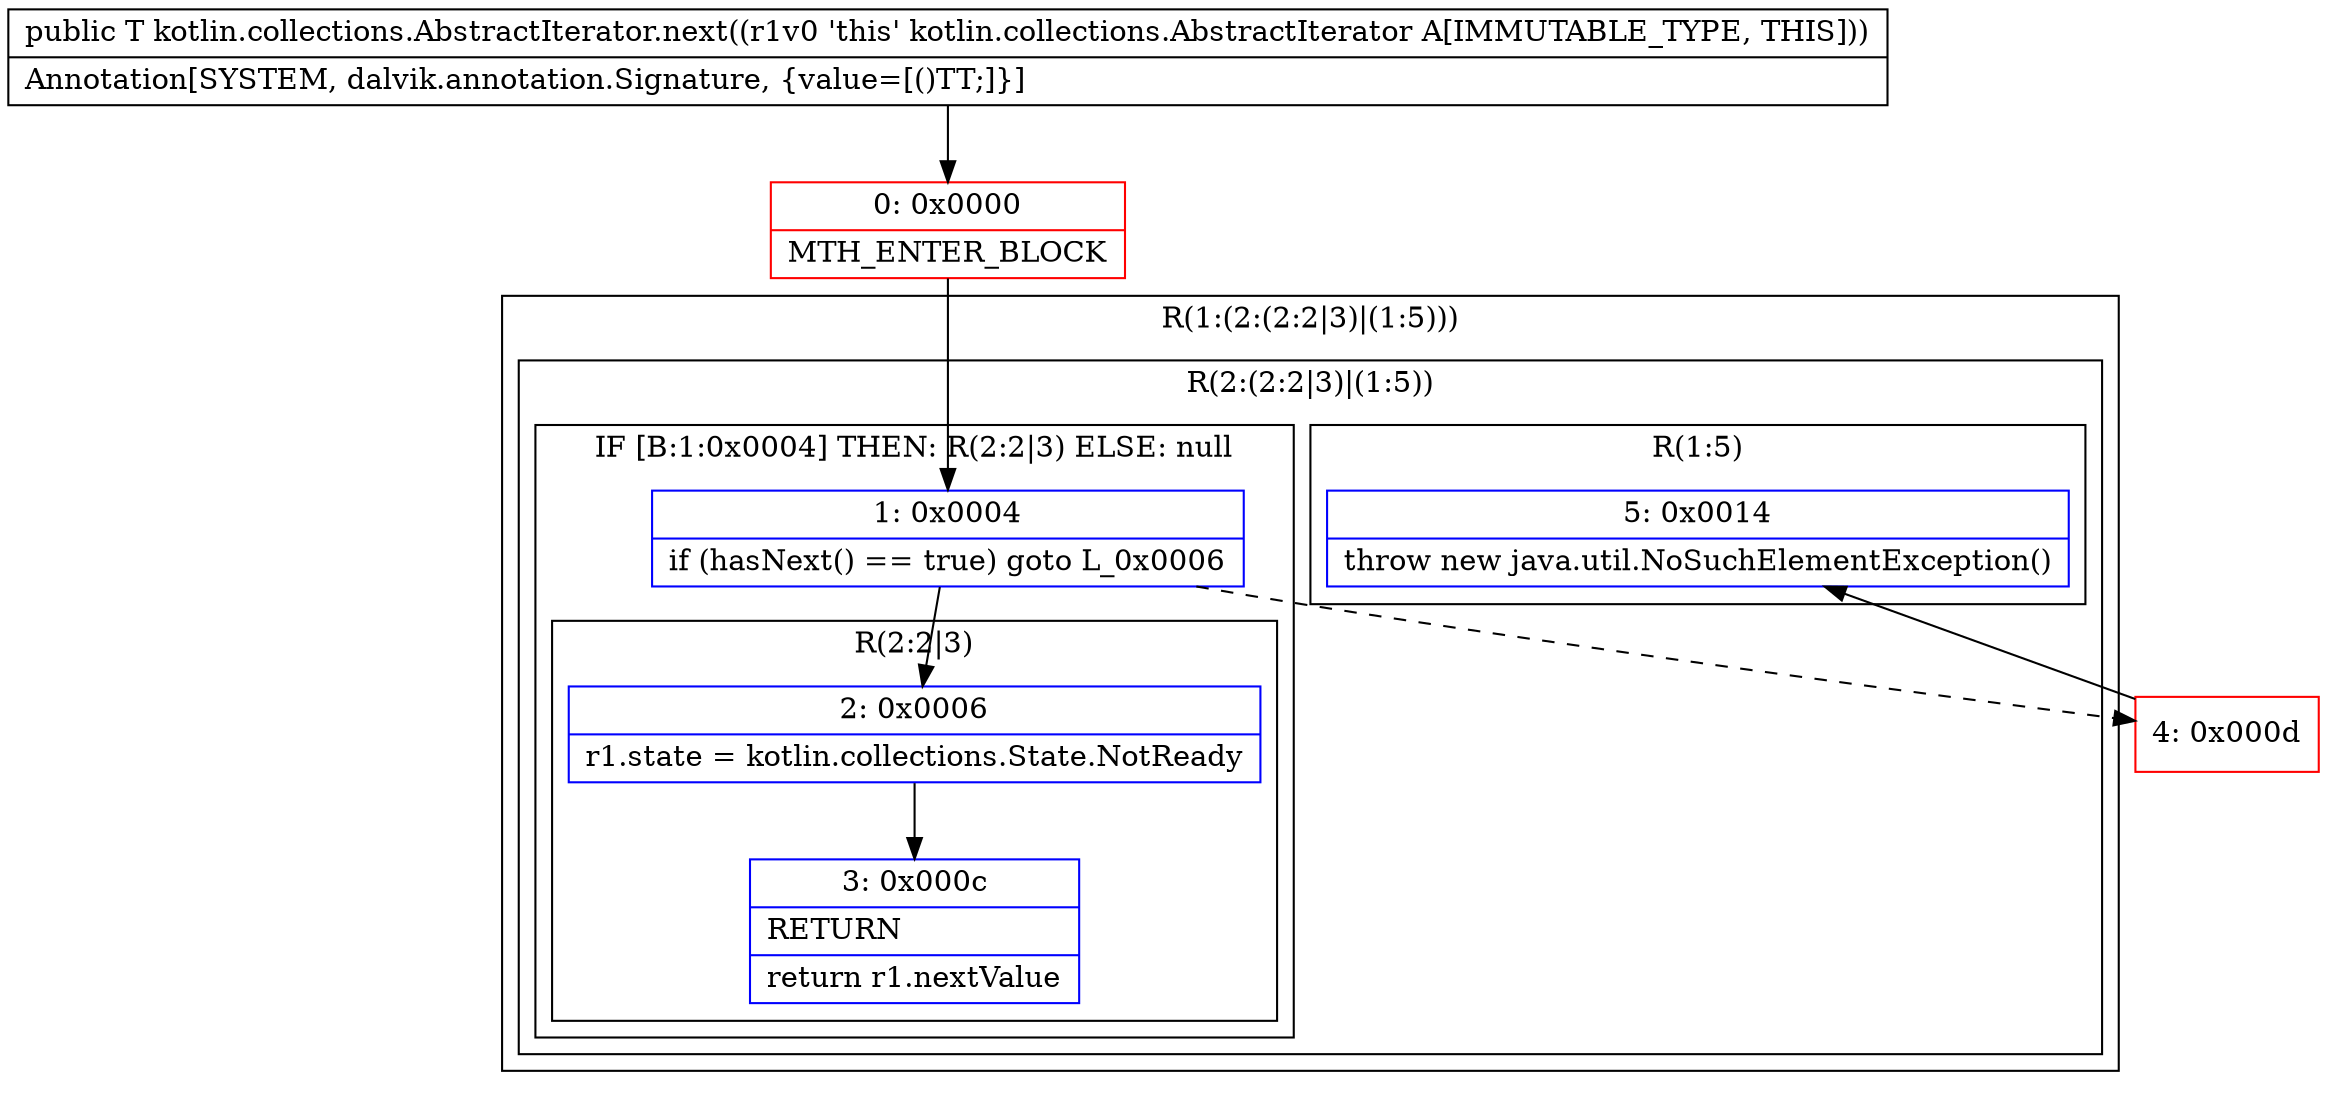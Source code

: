 digraph "CFG forkotlin.collections.AbstractIterator.next()Ljava\/lang\/Object;" {
subgraph cluster_Region_1544296705 {
label = "R(1:(2:(2:2|3)|(1:5)))";
node [shape=record,color=blue];
subgraph cluster_Region_1080332133 {
label = "R(2:(2:2|3)|(1:5))";
node [shape=record,color=blue];
subgraph cluster_IfRegion_11410844 {
label = "IF [B:1:0x0004] THEN: R(2:2|3) ELSE: null";
node [shape=record,color=blue];
Node_1 [shape=record,label="{1\:\ 0x0004|if (hasNext() == true) goto L_0x0006\l}"];
subgraph cluster_Region_1633520083 {
label = "R(2:2|3)";
node [shape=record,color=blue];
Node_2 [shape=record,label="{2\:\ 0x0006|r1.state = kotlin.collections.State.NotReady\l}"];
Node_3 [shape=record,label="{3\:\ 0x000c|RETURN\l|return r1.nextValue\l}"];
}
}
subgraph cluster_Region_1562722536 {
label = "R(1:5)";
node [shape=record,color=blue];
Node_5 [shape=record,label="{5\:\ 0x0014|throw new java.util.NoSuchElementException()\l}"];
}
}
}
Node_0 [shape=record,color=red,label="{0\:\ 0x0000|MTH_ENTER_BLOCK\l}"];
Node_4 [shape=record,color=red,label="{4\:\ 0x000d}"];
MethodNode[shape=record,label="{public T kotlin.collections.AbstractIterator.next((r1v0 'this' kotlin.collections.AbstractIterator A[IMMUTABLE_TYPE, THIS]))  | Annotation[SYSTEM, dalvik.annotation.Signature, \{value=[()TT;]\}]\l}"];
MethodNode -> Node_0;
Node_1 -> Node_2;
Node_1 -> Node_4[style=dashed];
Node_2 -> Node_3;
Node_0 -> Node_1;
Node_4 -> Node_5;
}

